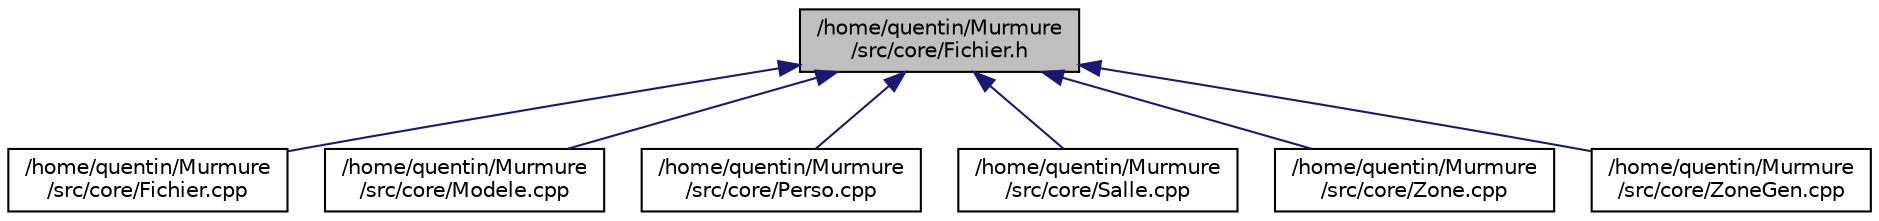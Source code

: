 digraph "/home/quentin/Murmure/src/core/Fichier.h"
{
  edge [fontname="Helvetica",fontsize="10",labelfontname="Helvetica",labelfontsize="10"];
  node [fontname="Helvetica",fontsize="10",shape=record];
  Node1 [label="/home/quentin/Murmure\l/src/core/Fichier.h",height=0.2,width=0.4,color="black", fillcolor="grey75", style="filled", fontcolor="black"];
  Node1 -> Node2 [dir="back",color="midnightblue",fontsize="10",style="solid",fontname="Helvetica"];
  Node2 [label="/home/quentin/Murmure\l/src/core/Fichier.cpp",height=0.2,width=0.4,color="black", fillcolor="white", style="filled",URL="$Fichier_8cpp.html"];
  Node1 -> Node3 [dir="back",color="midnightblue",fontsize="10",style="solid",fontname="Helvetica"];
  Node3 [label="/home/quentin/Murmure\l/src/core/Modele.cpp",height=0.2,width=0.4,color="black", fillcolor="white", style="filled",URL="$Modele_8cpp.html",tooltip="fichier source du module Modele. "];
  Node1 -> Node4 [dir="back",color="midnightblue",fontsize="10",style="solid",fontname="Helvetica"];
  Node4 [label="/home/quentin/Murmure\l/src/core/Perso.cpp",height=0.2,width=0.4,color="black", fillcolor="white", style="filled",URL="$Perso_8cpp.html"];
  Node1 -> Node5 [dir="back",color="midnightblue",fontsize="10",style="solid",fontname="Helvetica"];
  Node5 [label="/home/quentin/Murmure\l/src/core/Salle.cpp",height=0.2,width=0.4,color="black", fillcolor="white", style="filled",URL="$Salle_8cpp.html",tooltip="Code source pour le module Salle. "];
  Node1 -> Node6 [dir="back",color="midnightblue",fontsize="10",style="solid",fontname="Helvetica"];
  Node6 [label="/home/quentin/Murmure\l/src/core/Zone.cpp",height=0.2,width=0.4,color="black", fillcolor="white", style="filled",URL="$Zone_8cpp.html",tooltip="Code source pour le module Zone. "];
  Node1 -> Node7 [dir="back",color="midnightblue",fontsize="10",style="solid",fontname="Helvetica"];
  Node7 [label="/home/quentin/Murmure\l/src/core/ZoneGen.cpp",height=0.2,width=0.4,color="black", fillcolor="white", style="filled",URL="$ZoneGen_8cpp.html",tooltip="fichier source de la class ZoneGen. "];
}
